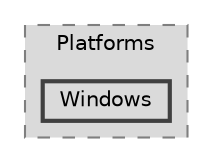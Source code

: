 digraph "obj/Debug/net8.0-windows10.0.19041.0/win10-x64/Platforms/Windows"
{
 // LATEX_PDF_SIZE
  bgcolor="transparent";
  edge [fontname=Helvetica,fontsize=10,labelfontname=Helvetica,labelfontsize=10];
  node [fontname=Helvetica,fontsize=10,shape=box,height=0.2,width=0.4];
  compound=true
  subgraph clusterdir_10da5443fe5554efe4aa16dec83021f2 {
    graph [ bgcolor="#dadada", pencolor="grey50", label="Platforms", fontname=Helvetica,fontsize=10 style="filled,dashed", URL="dir_10da5443fe5554efe4aa16dec83021f2.html",tooltip=""]
  dir_69998c9958618b8425d334eb4b8c0474 [label="Windows", fillcolor="#dadada", color="grey25", style="filled,bold", URL="dir_69998c9958618b8425d334eb4b8c0474.html",tooltip=""];
  }
}
